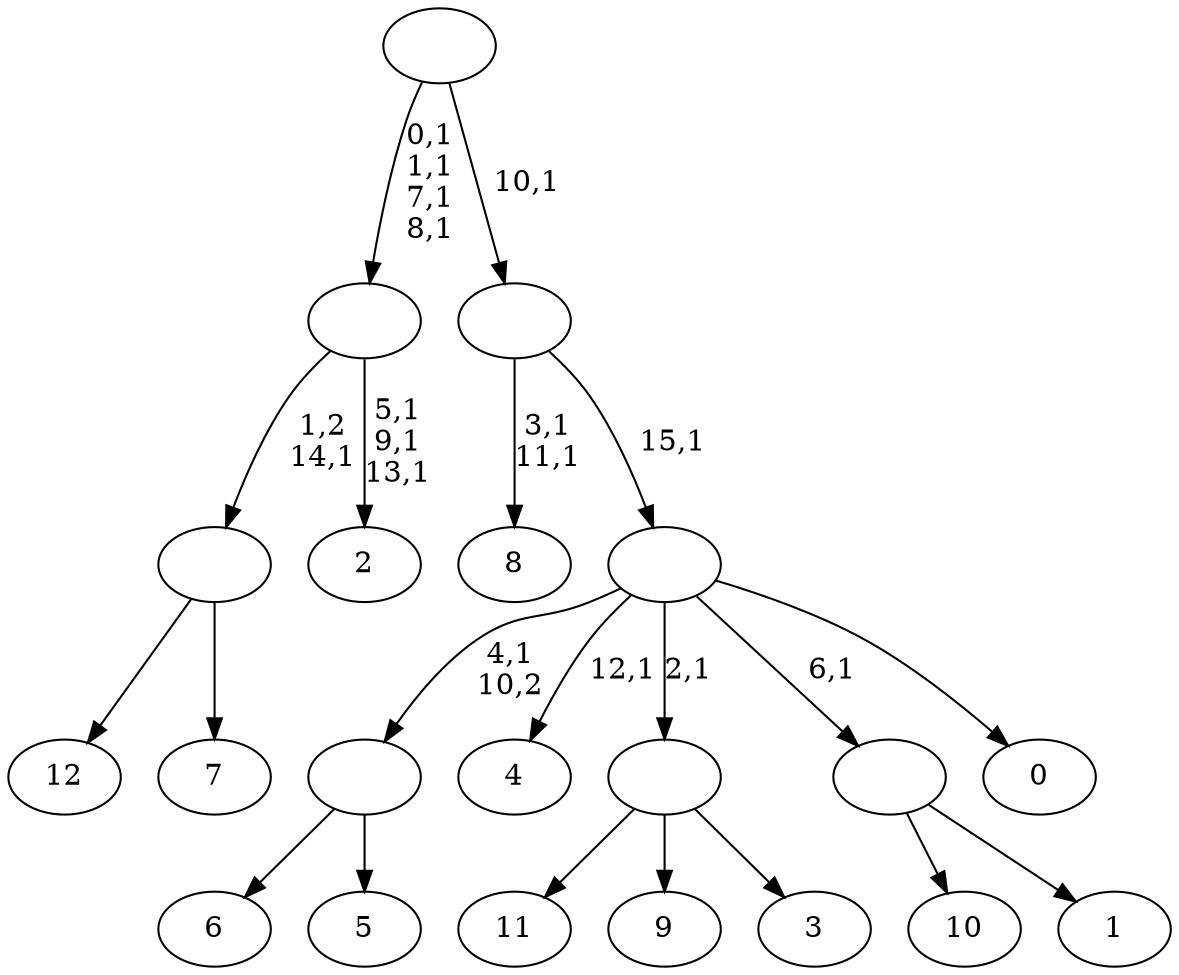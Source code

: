 digraph T {
	29 [label="12"]
	28 [label="11"]
	27 [label="10"]
	26 [label="9"]
	25 [label="8"]
	22 [label="7"]
	21 [label=""]
	20 [label="6"]
	19 [label="5"]
	18 [label=""]
	17 [label="4"]
	15 [label="3"]
	14 [label=""]
	13 [label="2"]
	9 [label=""]
	5 [label="1"]
	4 [label=""]
	3 [label="0"]
	2 [label=""]
	1 [label=""]
	0 [label=""]
	21 -> 29 [label=""]
	21 -> 22 [label=""]
	18 -> 20 [label=""]
	18 -> 19 [label=""]
	14 -> 28 [label=""]
	14 -> 26 [label=""]
	14 -> 15 [label=""]
	9 -> 13 [label="5,1\n9,1\n13,1"]
	9 -> 21 [label="1,2\n14,1"]
	4 -> 27 [label=""]
	4 -> 5 [label=""]
	2 -> 17 [label="12,1"]
	2 -> 18 [label="4,1\n10,2"]
	2 -> 14 [label="2,1"]
	2 -> 4 [label="6,1"]
	2 -> 3 [label=""]
	1 -> 25 [label="3,1\n11,1"]
	1 -> 2 [label="15,1"]
	0 -> 9 [label="0,1\n1,1\n7,1\n8,1"]
	0 -> 1 [label="10,1"]
}
